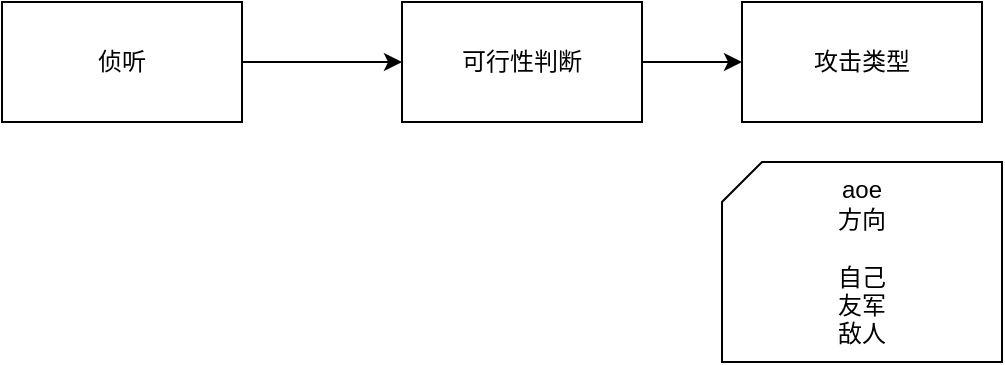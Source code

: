 <mxfile version="18.2.0" type="github">
  <diagram id="qQHj0DCXs-47OqAVF7OY" name="第 1 页">
    <mxGraphModel dx="1186" dy="881" grid="1" gridSize="10" guides="1" tooltips="1" connect="1" arrows="1" fold="1" page="1" pageScale="1" pageWidth="827" pageHeight="1169" math="0" shadow="0">
      <root>
        <mxCell id="0" />
        <mxCell id="1" parent="0" />
        <mxCell id="zWzPF-e7GP1ntmKaY90L-40" value="" style="edgeStyle=orthogonalEdgeStyle;rounded=0;orthogonalLoop=1;jettySize=auto;html=1;" edge="1" parent="1" source="zWzPF-e7GP1ntmKaY90L-38" target="zWzPF-e7GP1ntmKaY90L-39">
          <mxGeometry relative="1" as="geometry" />
        </mxCell>
        <mxCell id="zWzPF-e7GP1ntmKaY90L-38" value="侦听" style="rounded=0;whiteSpace=wrap;html=1;" vertex="1" parent="1">
          <mxGeometry x="140" y="340" width="120" height="60" as="geometry" />
        </mxCell>
        <mxCell id="zWzPF-e7GP1ntmKaY90L-42" value="" style="edgeStyle=orthogonalEdgeStyle;rounded=0;orthogonalLoop=1;jettySize=auto;html=1;" edge="1" parent="1" source="zWzPF-e7GP1ntmKaY90L-39" target="zWzPF-e7GP1ntmKaY90L-41">
          <mxGeometry relative="1" as="geometry" />
        </mxCell>
        <mxCell id="zWzPF-e7GP1ntmKaY90L-39" value="可行性判断" style="rounded=0;whiteSpace=wrap;html=1;" vertex="1" parent="1">
          <mxGeometry x="340" y="340" width="120" height="60" as="geometry" />
        </mxCell>
        <mxCell id="zWzPF-e7GP1ntmKaY90L-41" value="攻击类型" style="whiteSpace=wrap;html=1;rounded=0;" vertex="1" parent="1">
          <mxGeometry x="510" y="340" width="120" height="60" as="geometry" />
        </mxCell>
        <mxCell id="zWzPF-e7GP1ntmKaY90L-45" value="&lt;div&gt;aoe&lt;/div&gt;&lt;div&gt;方向&lt;/div&gt;&lt;div&gt;&lt;br&gt;&lt;/div&gt;&lt;div&gt;自己&lt;/div&gt;&lt;div&gt;友军&lt;/div&gt;&lt;div&gt;敌人&lt;/div&gt;" style="shape=card;whiteSpace=wrap;html=1;size=20;" vertex="1" parent="1">
          <mxGeometry x="500" y="420" width="140" height="100" as="geometry" />
        </mxCell>
      </root>
    </mxGraphModel>
  </diagram>
</mxfile>
